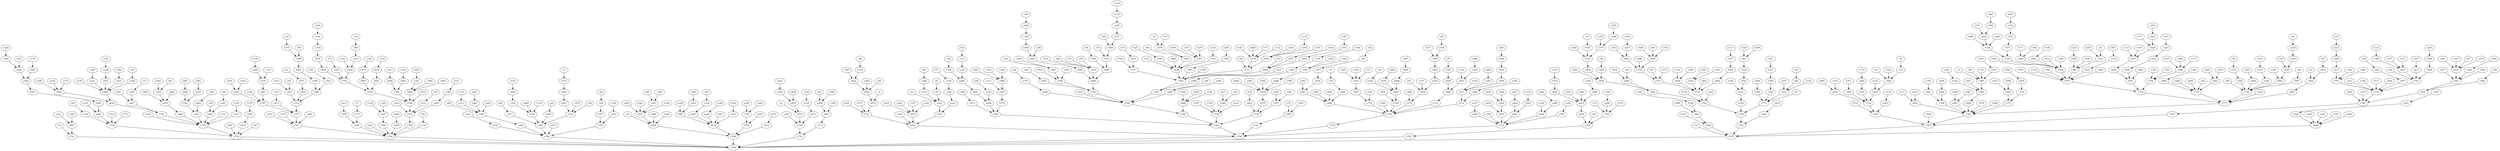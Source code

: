 digraph G {
	"v0"->"v15"
	"v1"->"v273"
	"v2"->"v672"
	"v3"->"v483"
	"v4"->"v16"
	"v5"->"v576"
	"v6"->"v70"
	"v7"->"v175"
	"v8"->"v301"
	"v9"->"v674"
	"v10"->"v797"
	"v11"->"v521"
	"v12"->"v548"
	"v13"->"v576"
	"v14"->"v544"
	"v15"->"v590"
	"v16"->"v606"
	"v17"->"v295"
	"v18"->"v233"
	"v19"->"v225"
	"v20"->"v153"
	"v21"->"v477"
	"v22"->"v684"
	"v23"->"v270"
	"v24"->"v176"
	"v25"->"v568"
	"v26"->"v774"
	"v27"->"v553"
	"v28"->"v420"
	"v29"->"v184"
	"v30"->"v121"
	"v31"->"v552"
	"v32"->"v88"
	"v33"->"v590"
	"v34"->"v339"
	"v35"->"v288"
	"v36"->"v621"
	"v37"->"v149"
	"v38"->"v597"
	"v39"->"v609"
	"v40"->"v120"
	"v41"->"v216"
	"v42"->"v64"
	"v43"->"v253"
	"v44"->"v394"
	"v45"->"v169"
	"v46"->"v260"
	"v47"->"v333"
	"v48"->"v715"
	"v49"->"v129"
	"v50"->"v691"
	"v51"->"v665"
	"v52"->"v66"
	"v53"->"v689"
	"v54"->"v723"
	"v55"->"v725"
	"v56"->"v389"
	"v57"->"v138"
	"v58"->"v298"
	"v59"->"v600"
	"v60"->"v116"
	"v61"->"v558"
	"v62"->"v90"
	"v63"->"v281"
	"v64"->"v357"
	"v65"->"v483"
	"v66"->"v376"
	"v67"->"v771"
	"v68"->"v435"
	"v69"->"v380"
	"v70"->"v521"
	"v71"->"v701"
	"v72"->"v595"
	"v73"->"v207"
	"v74"->"v435"
	"v75"->"v724"
	"v76"->"v410"
	"v77"->"v574"
	"v78"->"v541"
	"v79"->"v483"
	"v80"->"v308"
	"v81"->"v354"
	"v82"->"v317"
	"v83"->"v134"
	"v84"->"v203"
	"v85"->"v736"
	"v86"->"v367"
	"v87"->"v727"
	"v88"->"v419"
	"v89"->"v349"
	"v90"->"v187"
	"v91"->"v611"
	"v92"->"v753"
	"v93"->"v476"
	"v94"->"v368"
	"v95"->"v435"
	"v96"->"v616"
	"v97"->"v793"
	"v98"->"v695"
	"v99"->"v523"
	"v100"->"v627"
	"v101"->"v734"
	"v102"->"v125"
	"v103"->"v351"
	"v104"->"v194"
	"v105"->"v208"
	"v106"->"v209"
	"v107"->"v619"
	"v108"->"v399"
	"v109"->"v630"
	"v110"->"v135"
	"v111"->"v527"
	"v112"->"v574"
	"v113"->"v347"
	"v114"->"v637"
	"v115"->"v761"
	"v116"->"v778"
	"v117"->"v484"
	"v118"->"v427"
	"v119"->"v250"
	"v120"->"v607"
	"v121"->"v124"
	"v122"->"v777"
	"v123"->"v625"
	"v124"->"v489"
	"v125"->"v673"
	"v126"->"v286"
	"v127"->"v335"
	"v128"->"v501"
	"v129"->"v522"
	"v130"->"v376"
	"v131"->"v755"
	"v132"->"v615"
	"v133"->"v198"
	"v134"->"v794"
	"v135"->"v220"
	"v136"->"v649"
	"v137"->"v211"
	"v138"->"v165"
	"v139"->"v584"
	"v140"->"v648"
	"v141"->"v539"
	"v142"->"v148"
	"v143"->"v227"
	"v144"->"v652"
	"v145"->"v191"
	"v146"->"v683"
	"v147"->"v610"
	"v148"->"v293"
	"v149"->"v519"
	"v150"->"v637"
	"v151"->"v189"
	"v152"->"v469"
	"v153"->"v382"
	"v154"->"v375"
	"v155"->"v694"
	"v156"->"v474"
	"v157"->"v631"
	"v158"->"v264"
	"v159"->"v473"
	"v160"->"v161"
	"v161"->"v626"
	"v162"->"v767"
	"v163"->"v614"
	"v164"->"v721"
	"v165"->"v223"
	"v166"->"v429"
	"v167"->"v484"
	"v168"->"v707"
	"v169"->"v359"
	"v170"->"v283"
	"v171"->"v209"
	"v172"->"v602"
	"v173"->"v643"
	"v174"->"v462"
	"v175"->"v345"
	"v176"->"v499"
	"v177"->"v428"
	"v178"->"v458"
	"v179"->"v485"
	"v180"->"v671"
	"v181"->"v421"
	"v182"->"v238"
	"v183"->"v427"
	"v184"->"v584"
	"v185"->"v559"
	"v186"->"v563"
	"v187"->"v759"
	"v188"->"v290"
	"v189"->"v465"
	"v190"->"v469"
	"v191"->"v584"
	"v192"->"v352"
	"v193"->"v574"
	"v194"->"v310"
	"v195"->"v240"
	"v196"->"v688"
	"v197"->"v539"
	"v198"->"v631"
	"v199"->"v602"
	"v200"->"v260"
	"v201"->"v265"
	"v202"->"v726"
	"v203"->"v664"
	"v204"->"v218"
	"v205"->"v341"
	"v206"->"v663"
	"v207"->"v703"
	"v208"->"v375"
	"v209"->"v760"
	"v210"->"v388"
	"v211"->"v308"
	"v212"->"v760"
	"v213"->"v306"
	"v214"->"v762"
	"v215"->"v414"
	"v216"->"v629"
	"v217"->"v288"
	"v218"->"v644"
	"v219"->"v426"
	"v220"->"v271"
	"v221"->"v667"
	"v222"->"v730"
	"v223"->"v741"
	"v224"->"v486"
	"v225"->"v294"
	"v226"->"v360"
	"v227"->"v234"
	"v228"->"v624"
	"v229"->"v470"
	"v230"->"v446"
	"v231"->"v243"
	"v232"->"v722"
	"v233"->"v737"
	"v234"->"v650"
	"v235"->"v717"
	"v236"->"v604"
	"v237"->"v589"
	"v238"->"v468"
	"v239"->"v624"
	"v240"->"v731"
	"v241"->"v557"
	"v242"->"v794"
	"v243"->"v655"
	"v244"->"v304"
	"v245"->"v301"
	"v246"->"v640"
	"v247"->"v657"
	"v248"->"v320"
	"v249"->"v750"
	"v250"->"v450"
	"v251"->"v531"
	"v252"->"v304"
	"v253"->"v418"
	"v254"->"v560"
	"v255"->"v623"
	"v256"->"v326"
	"v257"->"v376"
	"v258"->"v403"
	"v259"->"v583"
	"v260"->"v789"
	"v261"->"v464"
	"v262"->"v289"
	"v263"->"v566"
	"v264"->"v335"
	"v265"->"v308"
	"v266"->"v383"
	"v267"->"v291"
	"v268"->"v469"
	"v269"->"v439"
	"v270"->"v389"
	"v271"->"v388"
	"v272"->"v644"
	"v273"->"v400"
	"v274"->"v782"
	"v275"->"v509"
	"v276"->"v327"
	"v277"->"v359"
	"v278"->"v351"
	"v279"->"v553"
	"v280"->"v708"
	"v281"->"v609"
	"v282"->"v519"
	"v283"->"v740"
	"v284"->"v750"
	"v285"->"v700"
	"v286"->"v318"
	"v287"->"v620"
	"v288"->"v539"
	"v289"->"v648"
	"v290"->"v679"
	"v291"->"v399"
	"v292"->"v308"
	"v293"->"v584"
	"v294"->"v417"
	"v295"->"v467"
	"v296"->"v351"
	"v297"->"v384"
	"v298"->"v329"
	"v299"->"v501"
	"v300"->"v568"
	"v301"->"v560"
	"v302"->"v757"
	"v303"->"v668"
	"v304"->"v406"
	"v305"->"v661"
	"v306"->"v345"
	"v307"->"v314"
	"v308"->"v662"
	"v309"->"v370"
	"v310"->"v455"
	"v311"->"v770"
	"v312"->"v638"
	"v313"->"v411"
	"v314"->"v510"
	"v315"->"v634"
	"v316"->"v551"
	"v317"->"v769"
	"v318"->"v738"
	"v319"->"v372"
	"v320"->"v551"
	"v321"->"v524"
	"v322"->"v590"
	"v323"->"v734"
	"v324"->"v719"
	"v325"->"v585"
	"v326"->"v561"
	"v327"->"v529"
	"v328"->"v552"
	"v329"->"v404"
	"v330"->"v403"
	"v331"->"v631"
	"v332"->"v429"
	"v333"->"v772"
	"v334"->"v755"
	"v335"->"v601"
	"v336"->"v437"
	"v337"->"v613"
	"v338"->"v770"
	"v339"->"v489"
	"v340"->"v615"
	"v341"->"v498"
	"v342"->"v619"
	"v343"->"v367"
	"v344"->"v354"
	"v345"->"v794"
	"v346"->"v508"
	"v347"->"v405"
	"v348"->"v760"
	"v349"->"v512"
	"v350"->"v557"
	"v351"->"v638"
	"v352"->"v591"
	"v353"->"v451"
	"v354"->"v470"
	"v355"->"v450"
	"v356"->"v440"
	"v357"->"v516"
	"v358"->"v552"
	"v359"->"v424"
	"v360"->"v524"
	"v361"->"v450"
	"v362"->"v667"
	"v363"->"v772"
	"v364"->"v760"
	"v365"->"v695"
	"v366"->"v757"
	"v367"->"v627"
	"v368"->"v580"
	"v369"->"v767"
	"v370"->"v459"
	"v371"->"v556"
	"v372"->"v436"
	"v373"->"v727"
	"v374"->"v602"
	"v375"->"v519"
	"v376"->"v771"
	"v377"->"v558"
	"v378"->"v539"
	"v379"->"v503"
	"v380"->"v618"
	"v381"->"v490"
	"v382"->"v736"
	"v383"->"v717"
	"v384"->"v610"
	"v385"->"v498"
	"v386"->"v711"
	"v387"->"v603"
	"v388"->"v410"
	"v389"->"v481"
	"v390"->"v640"
	"v391"->"v553"
	"v392"->"v431"
	"v393"->"v536"
	"v394"->"v604"
	"v395"->"v659"
	"v396"->"v745"
	"v397"->"v522"
	"v398"->"v468"
	"v399"->"v679"
	"v400"->"v407"
	"v401"->"v467"
	"v402"->"v751"
	"v403"->"v708"
	"v404"->"v420"
	"v405"->"v492"
	"v406"->"v659"
	"v407"->"v723"
	"v408"->"v638"
	"v409"->"v744"
	"v410"->"v580"
	"v411"->"v747"
	"v412"->"v764"
	"v413"->"v444"
	"v414"->"v638"
	"v415"->"v693"
	"v416"->"v435"
	"v417"->"v757"
	"v418"->"v548"
	"v419"->"v652"
	"v420"->"v669"
	"v421"->"v768"
	"v422"->"v708"
	"v423"->"v765"
	"v424"->"v535"
	"v425"->"v763"
	"v426"->"v428"
	"v427"->"v586"
	"v428"->"v637"
	"v429"->"v751"
	"v430"->"v782"
	"v431"->"v584"
	"v432"->"v676"
	"v433"->"v619"
	"v434"->"v457"
	"v435"->"v686"
	"v436"->"v615"
	"v437"->"v483"
	"v438"->"v655"
	"v439"->"v629"
	"v440"->"v615"
	"v441"->"v679"
	"v442"->"v619"
	"v443"->"v600"
	"v444"->"v562"
	"v445"->"v761"
	"v446"->"v736"
	"v447"->"v536"
	"v448"->"v695"
	"v449"->"v659"
	"v450"->"v715"
	"v451"->"v622"
	"v452"->"v789"
	"v453"->"v793"
	"v454"->"v709"
	"v455"->"v491"
	"v456"->"v494"
	"v457"->"v689"
	"v458"->"v635"
	"v459"->"v666"
	"v460"->"v574"
	"v461"->"v591"
	"v462"->"v479"
	"v463"->"v470"
	"v464"->"v653"
	"v465"->"v772"
	"v466"->"v573"
	"v467"->"v754"
	"v468"->"v509"
	"v469"->"v527"
	"v470"->"v660"
	"v471"->"v611"
	"v472"->"v761"
	"v473"->"v755"
	"v474"->"v697"
	"v475"->"v632"
	"v476"->"v544"
	"v477"->"v505"
	"v478"->"v663"
	"v479"->"v732"
	"v480"->"v738"
	"v481"->"v545"
	"v482"->"v484"
	"v483"->"v591"
	"v484"->"v734"
	"v485"->"v546"
	"v486"->"v560"
	"v487"->"v498"
	"v488"->"v706"
	"v489"->"v647"
	"v490"->"v724"
	"v491"->"v703"
	"v492"->"v751"
	"v493"->"v627"
	"v494"->"v768"
	"v495"->"v634"
	"v496"->"v665"
	"v497"->"v500"
	"v498"->"v766"
	"v499"->"v789"
	"v500"->"v608"
	"v501"->"v534"
	"v502"->"v688"
	"v503"->"v562"
	"v504"->"v561"
	"v505"->"v716"
	"v506"->"v795"
	"v507"->"v532"
	"v508"->"v774"
	"v509"->"v797"
	"v510"->"v767"
	"v511"->"v770"
	"v512"->"v521"
	"v513"->"v698"
	"v514"->"v778"
	"v515"->"v553"
	"v516"->"v623"
	"v517"->"v561"
	"v518"->"v783"
	"v519"->"v582"
	"v520"->"v617"
	"v521"->"v741"
	"v522"->"v600"
	"v523"->"v596"
	"v524"->"v546"
	"v525"->"v614"
	"v526"->"v665"
	"v527"->"v579"
	"v528"->"v685"
	"v529"->"v736"
	"v530"->"v640"
	"v531"->"v549"
	"v532"->"v533"
	"v533"->"v577"
	"v534"->"v543"
	"v535"->"v558"
	"v536"->"v751"
	"v537"->"v786"
	"v538"->"v692"
	"v539"->"v792"
	"v540"->"v659"
	"v541"->"v645"
	"v542"->"v627"
	"v543"->"v721"
	"v544"->"v682"
	"v545"->"v596"
	"v546"->"v587"
	"v547"->"v685"
	"v548"->"v692"
	"v549"->"v746"
	"v550"->"v770"
	"v551"->"v690"
	"v552"->"v687"
	"v553"->"v561"
	"v554"->"v767"
	"v555"->"v723"
	"v556"->"v732"
	"v557"->"v739"
	"v558"->"v573"
	"v559"->"v711"
	"v560"->"v767"
	"v561"->"v618"
	"v562"->"v711"
	"v563"->"v759"
	"v564"->"v659"
	"v565"->"v640"
	"v566"->"v628"
	"v567"->"v595"
	"v568"->"v661"
	"v569"->"v651"
	"v570"->"v780"
	"v571"->"v722"
	"v572"->"v766"
	"v573"->"v745"
	"v574"->"v715"
	"v575"->"v724"
	"v576"->"v616"
	"v577"->"v729"
	"v578"->"v681"
	"v579"->"v756"
	"v580"->"v686"
	"v581"->"v633"
	"v582"->"v604"
	"v583"->"v593"
	"v584"->"v639"
	"v585"->"v638"
	"v586"->"v794"
	"v587"->"v605"
	"v588"->"v780"
	"v589"->"v711"
	"v590"->"v625"
	"v591"->"v696"
	"v592"->"v678"
	"v593"->"v762"
	"v594"->"v693"
	"v595"->"v733"
	"v596"->"v716"
	"v597"->"v736"
	"v598"->"v774"
	"v599"->"v668"
	"v600"->"v672"
	"v601"->"v707"
	"v602"->"v639"
	"v603"->"v743"
	"v604"->"v702"
	"v605"->"v694"
	"v606"->"v668"
	"v607"->"v679"
	"v608"->"v629"
	"v609"->"v755"
	"v610"->"v726"
	"v611"->"v716"
	"v612"->"v643"
	"v613"->"v753"
	"v614"->"v707"
	"v615"->"v670"
	"v616"->"v638"
	"v617"->"v679"
	"v618"->"v782"
	"v619"->"v783"
	"v620"->"v704"
	"v621"->"v677"
	"v622"->"v689"
	"v623"->"v668"
	"v624"->"v676"
	"v625"->"v732"
	"v626"->"v640"
	"v627"->"v665"
	"v628"->"v753"
	"v629"->"v744"
	"v630"->"v641"
	"v631"->"v753"
	"v632"->"v796"
	"v633"->"v704"
	"v634"->"v732"
	"v635"->"v793"
	"v636"->"v691"
	"v637"->"v642"
	"v638"->"v762"
	"v639"->"v754"
	"v640"->"v797"
	"v641"->"v705"
	"v642"->"v651"
	"v643"->"v780"
	"v644"->"v706"
	"v645"->"v690"
	"v646"->"v658"
	"v647"->"v664"
	"v648"->"v711"
	"v649"->"v758"
	"v650"->"v651"
	"v651"->"v776"
	"v652"->"v703"
	"v653"->"v656"
	"v654"->"v688"
	"v655"->"v674"
	"v656"->"v717"
	"v657"->"v742"
	"v658"->"v794"
	"v659"->"v675"
	"v660"->"v755"
	"v661"->"v713"
	"v662"->"v786"
	"v663"->"v774"
	"v664"->"v756"
	"v665"->"v796"
	"v666"->"v781"
	"v667"->"v701"
	"v668"->"v745"
	"v669"->"v686"
	"v670"->"v725"
	"v671"->"v756"
	"v672"->"v722"
	"v673"->"v700"
	"v674"->"v700"
	"v675"->"v739"
	"v676"->"v711"
	"v677"->"v770"
	"v678"->"v735"
	"v679"->"v796"
	"v680"->"v726"
	"v681"->"v739"
	"v682"->"v777"
	"v683"->"v760"
	"v684"->"v769"
	"v685"->"v780"
	"v686"->"v742"
	"v687"->"v719"
	"v688"->"v790"
	"v689"->"v762"
	"v690"->"v712"
	"v691"->"v702"
	"v692"->"v736"
	"v693"->"v775"
	"v694"->"v778"
	"v695"->"v706"
	"v696"->"v780"
	"v697"->"v705"
	"v698"->"v758"
	"v699"->"v774"
	"v700"->"v752"
	"v701"->"v799"
	"v702"->"v763"
	"v703"->"v705"
	"v704"->"v743"
	"v705"->"v766"
	"v706"->"v727"
	"v707"->"v747"
	"v708"->"v742"
	"v709"->"v771"
	"v710"->"v740"
	"v711"->"v798"
	"v712"->"v745"
	"v713"->"v752"
	"v714"->"v767"
	"v715"->"v762"
	"v716"->"v747"
	"v717"->"v731"
	"v718"->"v763"
	"v719"->"v745"
	"v720"->"v738"
	"v721"->"v749"
	"v722"->"v783"
	"v723"->"v769"
	"v724"->"v725"
	"v725"->"v785"
	"v726"->"v729"
	"v727"->"v751"
	"v728"->"v737"
	"v729"->"v760"
	"v730"->"v786"
	"v731"->"v745"
	"v732"->"v740"
	"v733"->"v798"
	"v734"->"v776"
	"v735"->"v775"
	"v736"->"v777"
	"v737"->"v762"
	"v738"->"v769"
	"v739"->"v792"
	"v740"->"v795"
	"v741"->"v783"
	"v742"->"v789"
	"v743"->"v755"
	"v744"->"v745"
	"v745"->"v779"
	"v746"->"v771"
	"v747"->"v761"
	"v748"->"v762"
	"v749"->"v788"
	"v750"->"v765"
	"v751"->"v763"
	"v752"->"v799"
	"v753"->"v770"
	"v754"->"v755"
	"v755"->"v793"
	"v756"->"v792"
	"v757"->"v770"
	"v758"->"v766"
	"v759"->"v786"
	"v760"->"v767"
	"v761"->"v794"
	"v762"->"v781"
	"v763"->"v788"
	"v764"->"v791"
	"v765"->"v796"
	"v766"->"v772"
	"v767"->"v776"
	"v768"->"v780"
	"v769"->"v786"
	"v770"->"v782"
	"v771"->"v788"
	"v772"->"v784"
	"v773"->"v778"
	"v774"->"v777"
	"v775"->"v780"
	"v776"->"v777"
	"v777"->"v780"
	"v778"->"v793"
	"v779"->"v798"
	"v780"->"v795"
	"v781"->"v789"
	"v782"->"v787"
	"v783"->"v798"
	"v784"->"v794"
	"v785"->"v799"
	"v786"->"v799"
	"v787"->"v795"
	"v788"->"v791"
	"v789"->"v790"
	"v790"->"v792"
	"v791"->"v797"
	"v792"->"v798"
	"v793"->"v799"
	"v794"->"v799"
	"v795"->"v797"
	"v796"->"v799"
	"v797"->"v799"
	"v798"->"v799"
}
